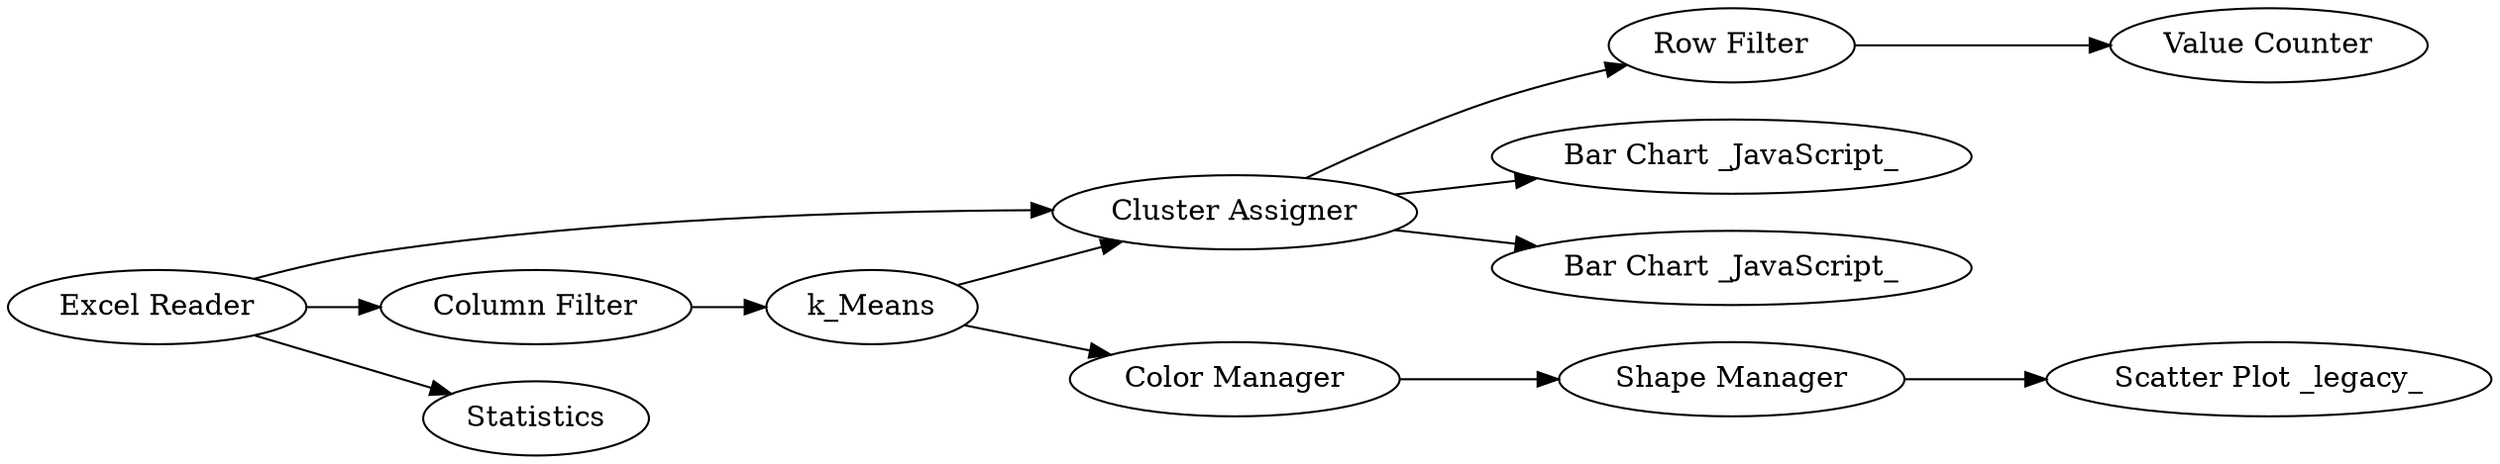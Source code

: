 digraph {
	1 -> 8
	4 -> 5
	8 -> 9
	4 -> 8
	3 -> 4
	8 -> 11
	5 -> 6
	1 -> 2
	9 -> 10
	6 -> 7
	1 -> 3
	8 -> 12
	5 [label="Color Manager"]
	1 [label="Excel Reader"]
	7 [label="Scatter Plot _legacy_"]
	9 [label="Row Filter"]
	11 [label="Bar Chart _JavaScript_"]
	4 [label=k_Means]
	10 [label="Value Counter"]
	8 [label="Cluster Assigner"]
	6 [label="Shape Manager"]
	3 [label="Column Filter"]
	2 [label=Statistics]
	12 [label="Bar Chart _JavaScript_"]
	rankdir=LR
}
